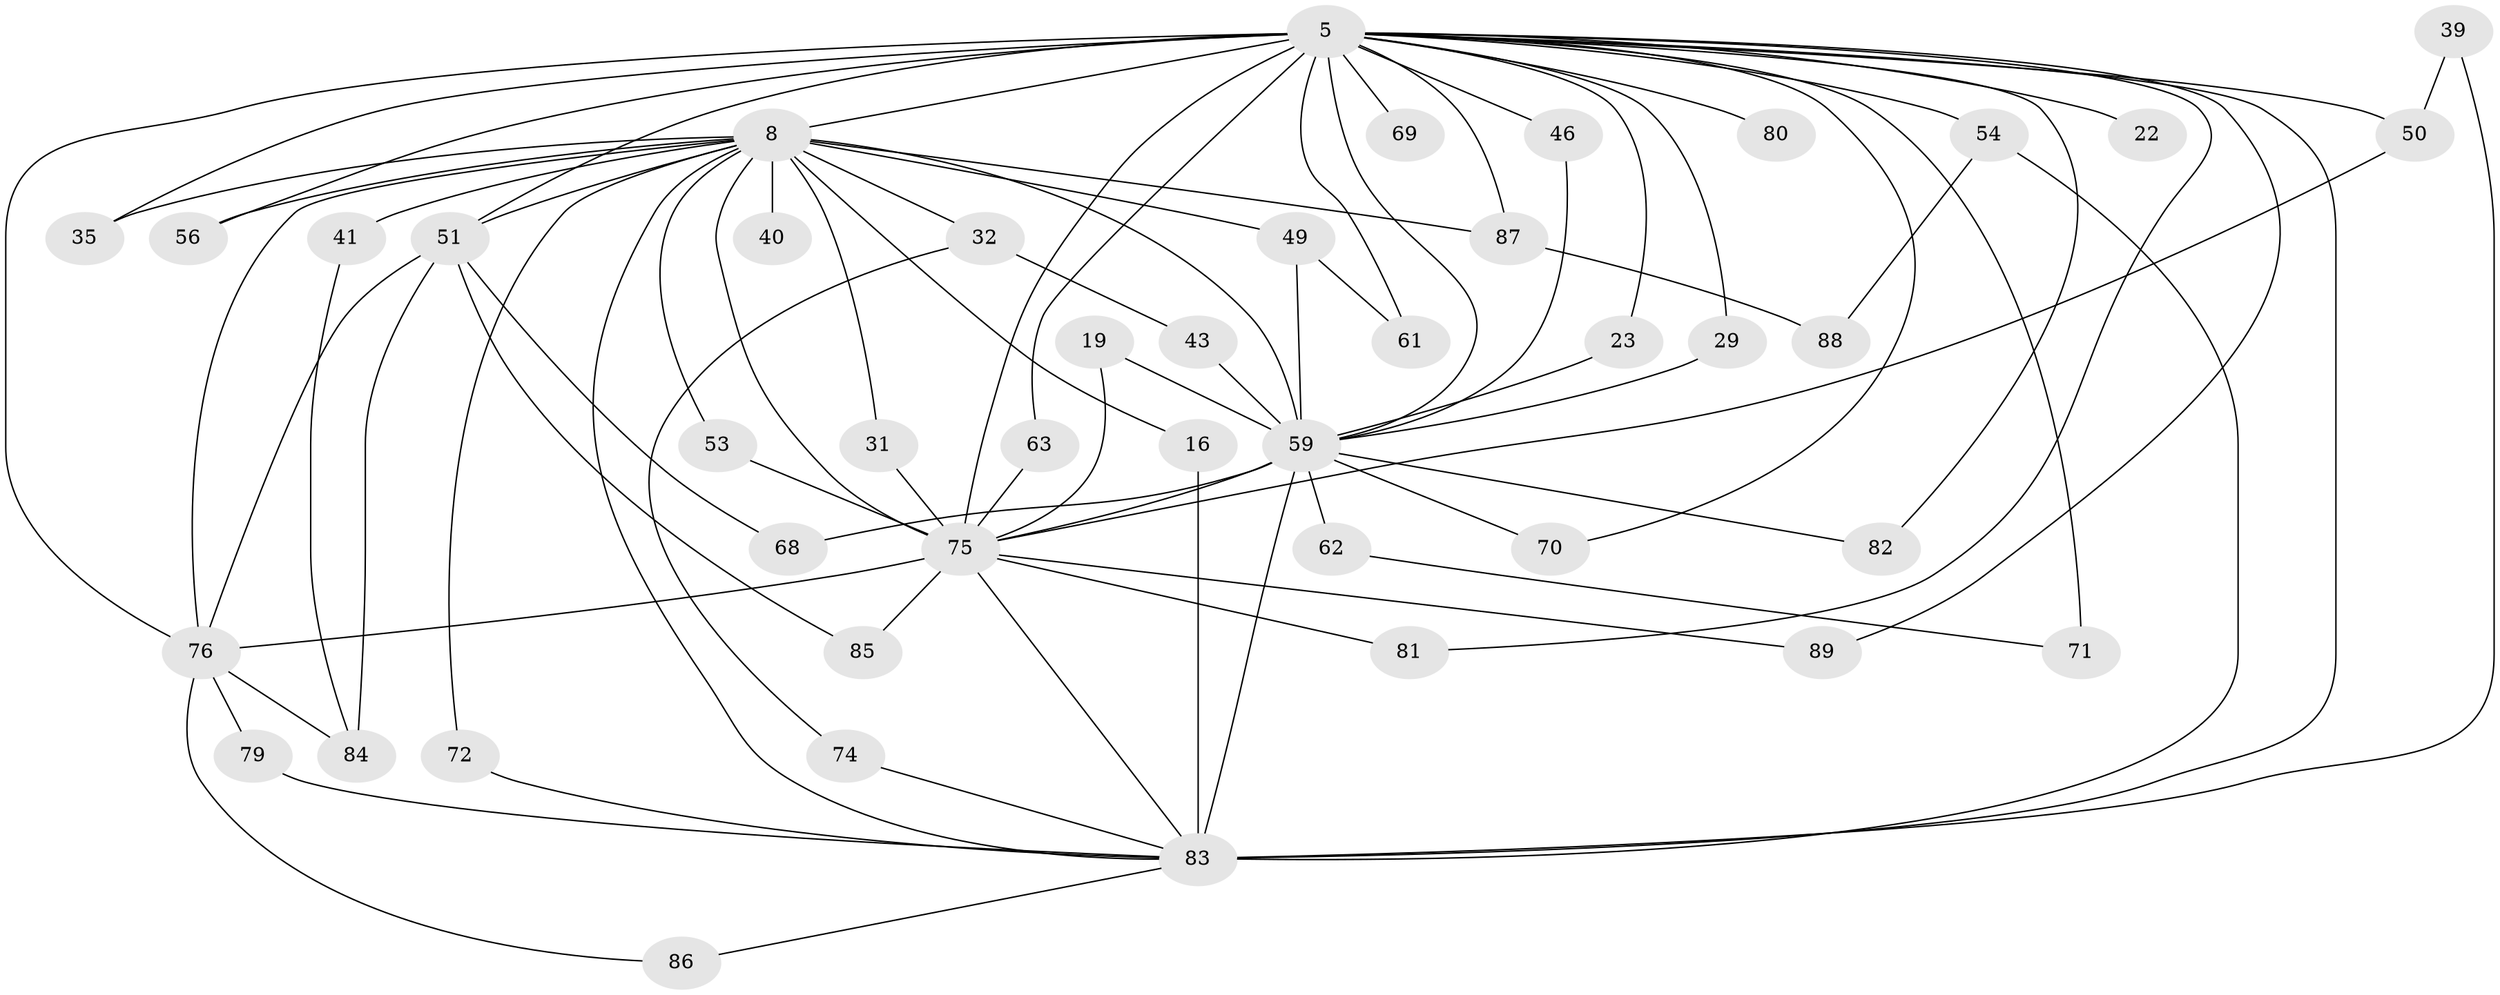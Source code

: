 // original degree distribution, {16: 0.02247191011235955, 22: 0.011235955056179775, 19: 0.02247191011235955, 31: 0.011235955056179775, 17: 0.02247191011235955, 20: 0.011235955056179775, 12: 0.011235955056179775, 8: 0.011235955056179775, 4: 0.15730337078651685, 3: 0.16853932584269662, 6: 0.011235955056179775, 5: 0.02247191011235955, 2: 0.5168539325842697}
// Generated by graph-tools (version 1.1) at 2025/44/03/09/25 04:44:42]
// undirected, 44 vertices, 84 edges
graph export_dot {
graph [start="1"]
  node [color=gray90,style=filled];
  5 [super="+3+4"];
  8 [super="+2"];
  16;
  19;
  22;
  23;
  29;
  31;
  32;
  35 [super="+26"];
  39;
  40;
  41 [super="+38"];
  43;
  46;
  49 [super="+33"];
  50 [super="+27"];
  51 [super="+11+25+12"];
  53;
  54 [super="+47"];
  56;
  59 [super="+14+10"];
  61 [super="+28"];
  62;
  63;
  68 [super="+58"];
  69;
  70;
  71;
  72;
  74;
  75 [super="+9+20+52"];
  76 [super="+17+48+34"];
  79;
  80;
  81;
  82;
  83 [super="+15+67+18+78"];
  84 [super="+65"];
  85;
  86;
  87 [super="+21"];
  88;
  89;
  5 -- 8 [weight=6];
  5 -- 22 [weight=2];
  5 -- 23;
  5 -- 50 [weight=2];
  5 -- 69 [weight=2];
  5 -- 71;
  5 -- 81;
  5 -- 82;
  5 -- 46;
  5 -- 80 [weight=2];
  5 -- 63;
  5 -- 35;
  5 -- 54 [weight=3];
  5 -- 76 [weight=2];
  5 -- 70;
  5 -- 75 [weight=13];
  5 -- 87;
  5 -- 89;
  5 -- 29;
  5 -- 51 [weight=3];
  5 -- 56;
  5 -- 59 [weight=7];
  5 -- 61;
  5 -- 83 [weight=7];
  8 -- 16 [weight=2];
  8 -- 31;
  8 -- 32 [weight=2];
  8 -- 40 [weight=2];
  8 -- 51 [weight=2];
  8 -- 59 [weight=5];
  8 -- 76 [weight=2];
  8 -- 87 [weight=2];
  8 -- 72;
  8 -- 35 [weight=2];
  8 -- 41 [weight=3];
  8 -- 53;
  8 -- 56;
  8 -- 49;
  8 -- 75 [weight=6];
  8 -- 83;
  16 -- 83 [weight=2];
  19 -- 75;
  19 -- 59;
  23 -- 59;
  29 -- 59;
  31 -- 75;
  32 -- 43;
  32 -- 74;
  39 -- 50;
  39 -- 83;
  41 -- 84;
  43 -- 59;
  46 -- 59;
  49 -- 61;
  49 -- 59 [weight=2];
  50 -- 75;
  51 -- 85;
  51 -- 68;
  51 -- 84;
  51 -- 76;
  53 -- 75;
  54 -- 88;
  54 -- 83;
  59 -- 68;
  59 -- 70;
  59 -- 75 [weight=7];
  59 -- 82;
  59 -- 62 [weight=2];
  59 -- 83 [weight=2];
  62 -- 71;
  63 -- 75;
  72 -- 83;
  74 -- 83;
  75 -- 81;
  75 -- 85;
  75 -- 89;
  75 -- 76;
  75 -- 83 [weight=5];
  76 -- 84;
  76 -- 86;
  76 -- 79;
  79 -- 83;
  83 -- 86;
  87 -- 88;
}
